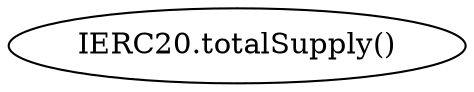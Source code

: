 digraph "" {
	graph [bb="0,0,192.13,36"];
	node [label="\N"];
	"IERC20.totalSupply()"	 [height=0.5,
		pos="96.064,18",
		width=2.6684];
}
